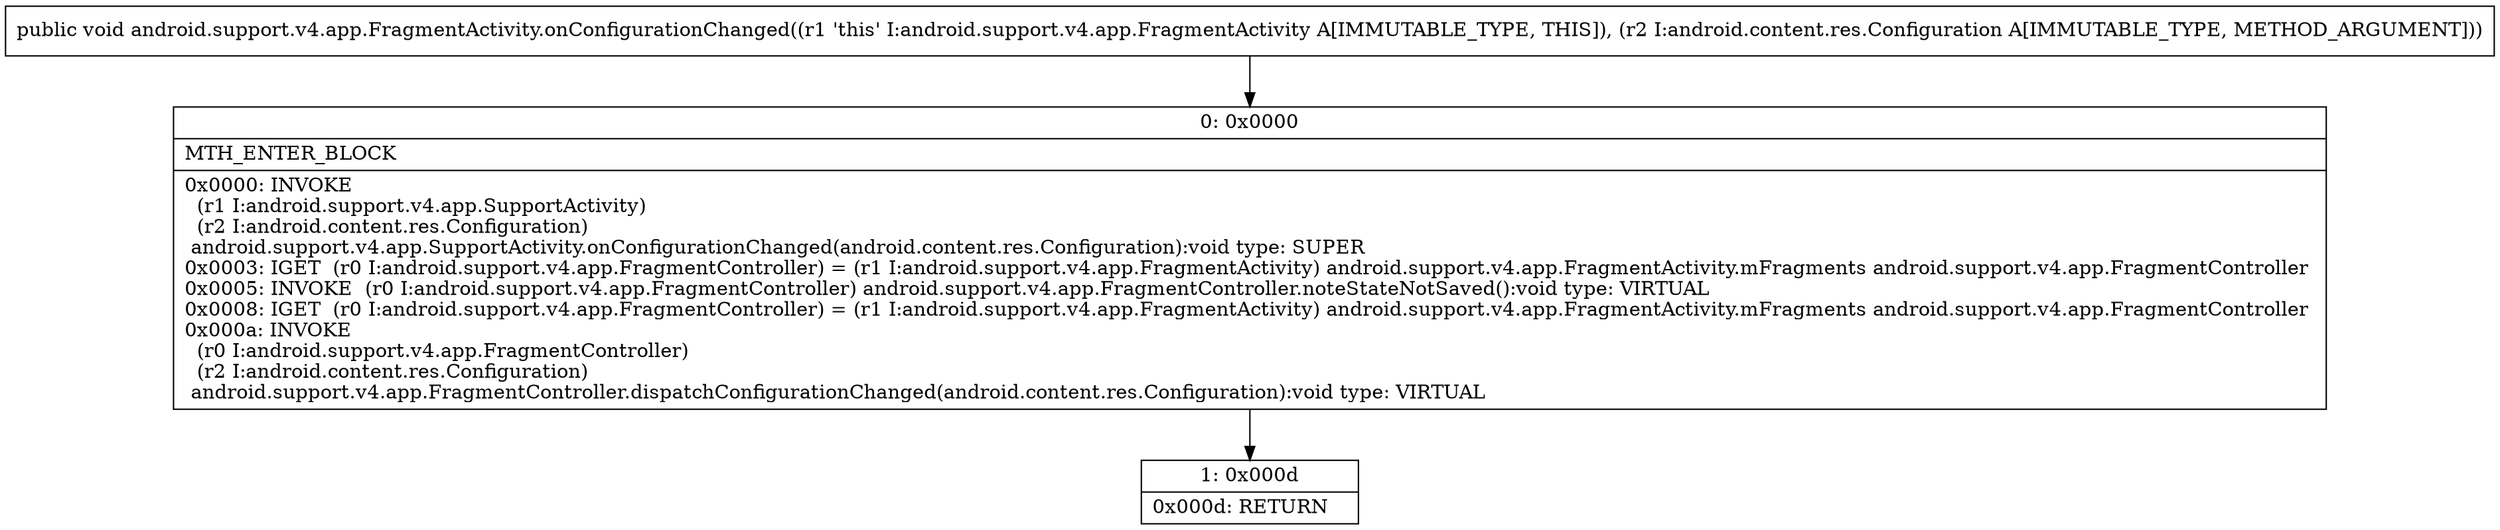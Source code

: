 digraph "CFG forandroid.support.v4.app.FragmentActivity.onConfigurationChanged(Landroid\/content\/res\/Configuration;)V" {
Node_0 [shape=record,label="{0\:\ 0x0000|MTH_ENTER_BLOCK\l|0x0000: INVOKE  \l  (r1 I:android.support.v4.app.SupportActivity)\l  (r2 I:android.content.res.Configuration)\l android.support.v4.app.SupportActivity.onConfigurationChanged(android.content.res.Configuration):void type: SUPER \l0x0003: IGET  (r0 I:android.support.v4.app.FragmentController) = (r1 I:android.support.v4.app.FragmentActivity) android.support.v4.app.FragmentActivity.mFragments android.support.v4.app.FragmentController \l0x0005: INVOKE  (r0 I:android.support.v4.app.FragmentController) android.support.v4.app.FragmentController.noteStateNotSaved():void type: VIRTUAL \l0x0008: IGET  (r0 I:android.support.v4.app.FragmentController) = (r1 I:android.support.v4.app.FragmentActivity) android.support.v4.app.FragmentActivity.mFragments android.support.v4.app.FragmentController \l0x000a: INVOKE  \l  (r0 I:android.support.v4.app.FragmentController)\l  (r2 I:android.content.res.Configuration)\l android.support.v4.app.FragmentController.dispatchConfigurationChanged(android.content.res.Configuration):void type: VIRTUAL \l}"];
Node_1 [shape=record,label="{1\:\ 0x000d|0x000d: RETURN   \l}"];
MethodNode[shape=record,label="{public void android.support.v4.app.FragmentActivity.onConfigurationChanged((r1 'this' I:android.support.v4.app.FragmentActivity A[IMMUTABLE_TYPE, THIS]), (r2 I:android.content.res.Configuration A[IMMUTABLE_TYPE, METHOD_ARGUMENT])) }"];
MethodNode -> Node_0;
Node_0 -> Node_1;
}

